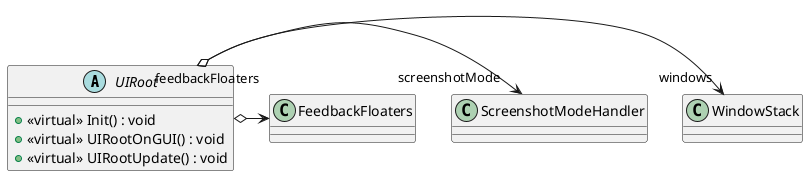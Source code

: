 @startuml
abstract class UIRoot {
    + <<virtual>> Init() : void
    + <<virtual>> UIRootOnGUI() : void
    + <<virtual>> UIRootUpdate() : void
}
UIRoot o-> "windows" WindowStack
UIRoot o-> "screenshotMode" ScreenshotModeHandler
UIRoot o-> "feedbackFloaters" FeedbackFloaters
@enduml
